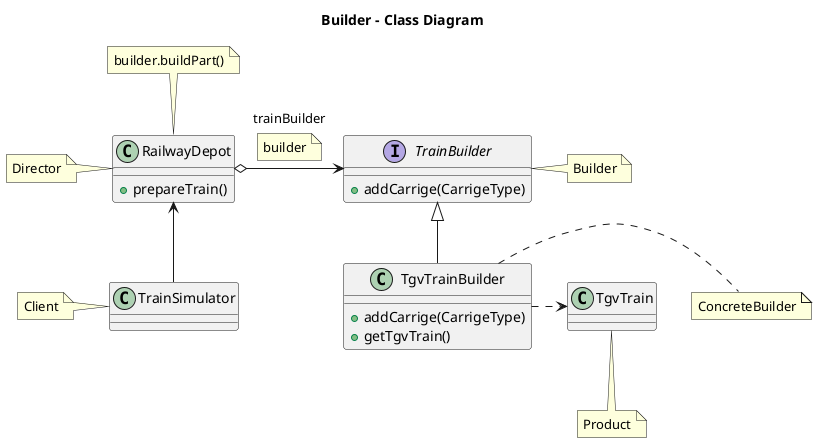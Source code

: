 @startuml

title Builder - Class Diagram

class RailwayDepot {
  +prepareTrain()
}
note left: Director



interface TrainBuilder {
  +addCarrige(CarrigeType)
}

note right: Builder

class TrainSimulator{

}
note left: Client

class TgvTrain{

}
note bottom: Product

class TgvTrainBuilder{
  +addCarrige(CarrigeType)
  +getTgvTrain()
}
note right: ConcreteBuilder

RailwayDepot o-> TrainBuilder : trainBuilder
note on link: builder

TrainBuilder <|-- TgvTrainBuilder

TgvTrain <.left. TgvTrainBuilder

TrainSimulator -up-> RailwayDepot

note "builder.buildPart()" as N1
N1 -- RailwayDepot



@enduml
